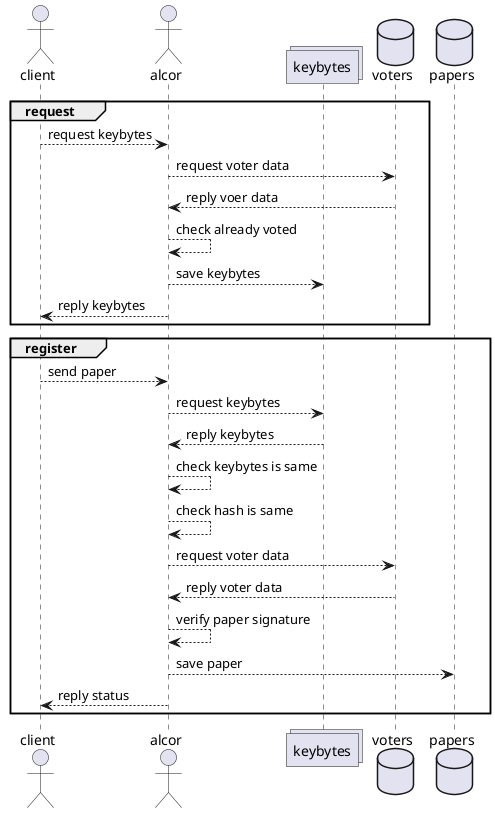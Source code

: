 @startuml vote

actor client
actor alcor
collections keybytes
database voters
database papers

group request
    client --> alcor: request keybytes
    alcor --> voters: request voter data
    voters --> alcor: reply voer data
    alcor --> alcor: check already voted
    alcor --> keybytes: save keybytes
    alcor --> client: reply keybytes
end

group register
    client --> alcor: send paper
    alcor --> keybytes: request keybytes
    keybytes --> alcor: reply keybytes
    alcor --> alcor: check keybytes is same
    alcor --> alcor: check hash is same
    alcor --> voters: request voter data
    voters --> alcor: reply voter data
    alcor --> alcor: verify paper signature
    alcor --> papers: save paper
    alcor --> client: reply status
end

@enduml